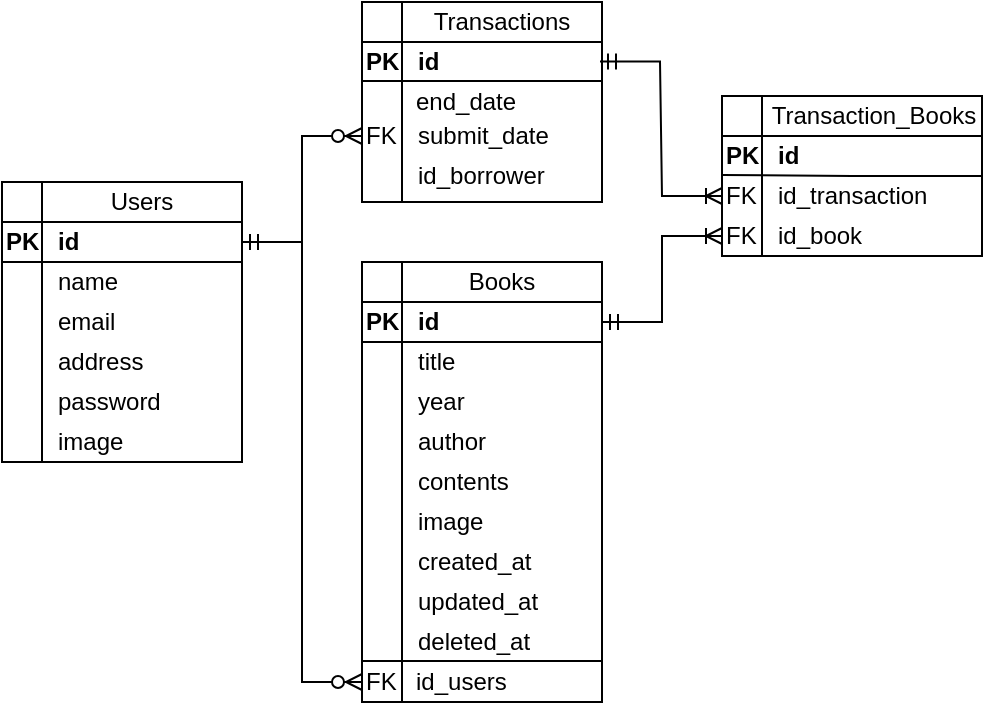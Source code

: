 <mxfile>
    <diagram name="Page-1" id="G9xICqinuXO-daj7mlqb">
        <mxGraphModel dx="566" dy="526" grid="1" gridSize="10" guides="1" tooltips="1" connect="1" arrows="1" fold="1" page="1" pageScale="1" pageWidth="850" pageHeight="1100" math="0" shadow="0">
            <root>
                <mxCell id="0"/>
                <mxCell id="1" parent="0"/>
                <mxCell id="5w37oeH6b676DkqFVIme-1" value="" style="shape=internalStorage;whiteSpace=wrap;html=1;backgroundOutline=1;" parent="1" vertex="1">
                    <mxGeometry x="40" y="150" width="120" height="140" as="geometry"/>
                </mxCell>
                <mxCell id="5w37oeH6b676DkqFVIme-2" value="Users" style="text;html=1;strokeColor=none;fillColor=none;align=center;verticalAlign=middle;whiteSpace=wrap;rounded=0;" parent="1" vertex="1">
                    <mxGeometry x="60" y="150" width="100" height="20" as="geometry"/>
                </mxCell>
                <mxCell id="5w37oeH6b676DkqFVIme-3" value="" style="shape=internalStorage;whiteSpace=wrap;html=1;backgroundOutline=1;" parent="1" vertex="1">
                    <mxGeometry x="220" y="190" width="120" height="220" as="geometry"/>
                </mxCell>
                <mxCell id="5w37oeH6b676DkqFVIme-4" value="Books" style="text;html=1;strokeColor=none;fillColor=none;align=center;verticalAlign=middle;whiteSpace=wrap;rounded=0;" parent="1" vertex="1">
                    <mxGeometry x="240" y="190" width="100" height="20" as="geometry"/>
                </mxCell>
                <mxCell id="5w37oeH6b676DkqFVIme-5" value="" style="shape=internalStorage;whiteSpace=wrap;html=1;backgroundOutline=1;" parent="1" vertex="1">
                    <mxGeometry x="220" y="60" width="120" height="100" as="geometry"/>
                </mxCell>
                <mxCell id="5w37oeH6b676DkqFVIme-6" value="Transactions" style="text;html=1;strokeColor=none;fillColor=none;align=center;verticalAlign=middle;whiteSpace=wrap;rounded=0;" parent="1" vertex="1">
                    <mxGeometry x="240" y="60" width="100" height="20" as="geometry"/>
                </mxCell>
                <mxCell id="5w37oeH6b676DkqFVIme-7" value="id" style="text;html=1;strokeColor=none;fillColor=none;align=left;verticalAlign=middle;whiteSpace=wrap;rounded=0;fontStyle=1" parent="1" vertex="1">
                    <mxGeometry x="66" y="170" width="94" height="20" as="geometry"/>
                </mxCell>
                <mxCell id="5w37oeH6b676DkqFVIme-10" value="name" style="text;html=1;strokeColor=none;fillColor=none;align=left;verticalAlign=middle;whiteSpace=wrap;rounded=0;" parent="1" vertex="1">
                    <mxGeometry x="66" y="190" width="94" height="20" as="geometry"/>
                </mxCell>
                <mxCell id="5w37oeH6b676DkqFVIme-11" value="email" style="text;html=1;strokeColor=none;fillColor=none;align=left;verticalAlign=middle;whiteSpace=wrap;rounded=0;" parent="1" vertex="1">
                    <mxGeometry x="66" y="210" width="94" height="20" as="geometry"/>
                </mxCell>
                <mxCell id="5w37oeH6b676DkqFVIme-12" value="password" style="text;html=1;strokeColor=none;fillColor=none;align=left;verticalAlign=middle;whiteSpace=wrap;rounded=0;" parent="1" vertex="1">
                    <mxGeometry x="66" y="250" width="94" height="20" as="geometry"/>
                </mxCell>
                <mxCell id="5w37oeH6b676DkqFVIme-13" value="address" style="text;html=1;strokeColor=none;fillColor=none;align=left;verticalAlign=middle;whiteSpace=wrap;rounded=0;" parent="1" vertex="1">
                    <mxGeometry x="66" y="230" width="94" height="20" as="geometry"/>
                </mxCell>
                <mxCell id="5w37oeH6b676DkqFVIme-14" value="id" style="text;html=1;strokeColor=none;fillColor=none;align=left;verticalAlign=middle;whiteSpace=wrap;rounded=0;fontStyle=1" parent="1" vertex="1">
                    <mxGeometry x="246" y="210" width="94" height="20" as="geometry"/>
                </mxCell>
                <mxCell id="5w37oeH6b676DkqFVIme-15" value="title" style="text;html=1;strokeColor=none;fillColor=none;align=left;verticalAlign=middle;whiteSpace=wrap;rounded=0;" parent="1" vertex="1">
                    <mxGeometry x="246" y="230" width="94" height="20" as="geometry"/>
                </mxCell>
                <mxCell id="5w37oeH6b676DkqFVIme-16" value="author" style="text;html=1;strokeColor=none;fillColor=none;align=left;verticalAlign=middle;whiteSpace=wrap;rounded=0;" parent="1" vertex="1">
                    <mxGeometry x="246" y="270" width="94" height="20" as="geometry"/>
                </mxCell>
                <mxCell id="5w37oeH6b676DkqFVIme-17" value="created_at" style="text;html=1;strokeColor=none;fillColor=none;align=left;verticalAlign=middle;whiteSpace=wrap;rounded=0;" parent="1" vertex="1">
                    <mxGeometry x="246" y="330" width="94" height="20" as="geometry"/>
                </mxCell>
                <mxCell id="5w37oeH6b676DkqFVIme-18" value="year" style="text;html=1;strokeColor=none;fillColor=none;align=left;verticalAlign=middle;whiteSpace=wrap;rounded=0;" parent="1" vertex="1">
                    <mxGeometry x="246" y="250" width="94" height="20" as="geometry"/>
                </mxCell>
                <mxCell id="5w37oeH6b676DkqFVIme-19" value="updated_at" style="text;html=1;strokeColor=none;fillColor=none;align=left;verticalAlign=middle;whiteSpace=wrap;rounded=0;" parent="1" vertex="1">
                    <mxGeometry x="246" y="350" width="94" height="20" as="geometry"/>
                </mxCell>
                <mxCell id="5w37oeH6b676DkqFVIme-20" value="deleted_at" style="text;html=1;strokeColor=none;fillColor=none;align=left;verticalAlign=middle;whiteSpace=wrap;rounded=0;" parent="1" vertex="1">
                    <mxGeometry x="246" y="370" width="94" height="20" as="geometry"/>
                </mxCell>
                <mxCell id="5w37oeH6b676DkqFVIme-21" value="id_users" style="text;html=1;strokeColor=none;fillColor=none;align=left;verticalAlign=middle;whiteSpace=wrap;rounded=0;" parent="1" vertex="1">
                    <mxGeometry x="245" y="390" width="94" height="20" as="geometry"/>
                </mxCell>
                <mxCell id="5w37oeH6b676DkqFVIme-22" value="contents" style="text;html=1;strokeColor=none;fillColor=none;align=left;verticalAlign=middle;whiteSpace=wrap;rounded=0;" parent="1" vertex="1">
                    <mxGeometry x="246" y="290" width="94" height="20" as="geometry"/>
                </mxCell>
                <mxCell id="5w37oeH6b676DkqFVIme-23" value="id" style="text;html=1;strokeColor=none;fillColor=none;align=left;verticalAlign=middle;whiteSpace=wrap;rounded=0;fontStyle=1" parent="1" vertex="1">
                    <mxGeometry x="246" y="80" width="94" height="20" as="geometry"/>
                </mxCell>
                <mxCell id="5w37oeH6b676DkqFVIme-28" value="image" style="text;html=1;strokeColor=none;fillColor=none;align=left;verticalAlign=middle;whiteSpace=wrap;rounded=0;" parent="1" vertex="1">
                    <mxGeometry x="66" y="270" width="94" height="20" as="geometry"/>
                </mxCell>
                <mxCell id="5w37oeH6b676DkqFVIme-29" value="image" style="text;html=1;strokeColor=none;fillColor=none;align=left;verticalAlign=middle;whiteSpace=wrap;rounded=0;" parent="1" vertex="1">
                    <mxGeometry x="246" y="310" width="94" height="20" as="geometry"/>
                </mxCell>
                <mxCell id="5w37oeH6b676DkqFVIme-30" value="&lt;div&gt;submit_date&lt;br&gt;&lt;/div&gt;" style="text;html=1;strokeColor=none;fillColor=none;align=left;verticalAlign=middle;whiteSpace=wrap;rounded=0;" parent="1" vertex="1">
                    <mxGeometry x="246" y="117" width="94" height="20" as="geometry"/>
                </mxCell>
                <mxCell id="5w37oeH6b676DkqFVIme-32" value="PK" style="text;html=1;strokeColor=none;fillColor=none;align=left;verticalAlign=middle;whiteSpace=wrap;rounded=0;fontStyle=1" parent="1" vertex="1">
                    <mxGeometry x="40" y="170" width="20" height="20" as="geometry"/>
                </mxCell>
                <mxCell id="5w37oeH6b676DkqFVIme-33" value="PK" style="text;html=1;strokeColor=none;fillColor=none;align=left;verticalAlign=middle;whiteSpace=wrap;rounded=0;fontStyle=1" parent="1" vertex="1">
                    <mxGeometry x="220" y="210" width="20" height="20" as="geometry"/>
                </mxCell>
                <mxCell id="5w37oeH6b676DkqFVIme-34" value="PK" style="text;html=1;strokeColor=none;fillColor=none;align=left;verticalAlign=middle;whiteSpace=wrap;rounded=0;fontStyle=1" parent="1" vertex="1">
                    <mxGeometry x="220" y="80" width="20" height="20" as="geometry"/>
                </mxCell>
                <mxCell id="5w37oeH6b676DkqFVIme-35" value="FK" style="text;html=1;strokeColor=none;fillColor=none;align=left;verticalAlign=middle;whiteSpace=wrap;rounded=0;" parent="1" vertex="1">
                    <mxGeometry x="220" y="390" width="20" height="20" as="geometry"/>
                </mxCell>
                <mxCell id="5w37oeH6b676DkqFVIme-37" value="FK" style="text;html=1;strokeColor=none;fillColor=none;align=left;verticalAlign=middle;whiteSpace=wrap;rounded=0;" parent="1" vertex="1">
                    <mxGeometry x="220" y="117" width="20" height="20" as="geometry"/>
                </mxCell>
                <mxCell id="faXq0JID8bgZHqzAQeFo-18" value="" style="endArrow=none;html=1;rounded=0;exitX=0;exitY=1;exitDx=0;exitDy=0;" parent="1" source="5w37oeH6b676DkqFVIme-32" edge="1">
                    <mxGeometry width="50" height="50" relative="1" as="geometry">
                        <mxPoint x="180" y="200" as="sourcePoint"/>
                        <mxPoint x="160" y="190" as="targetPoint"/>
                    </mxGeometry>
                </mxCell>
                <mxCell id="faXq0JID8bgZHqzAQeFo-21" value="" style="endArrow=none;html=1;rounded=0;exitX=0;exitY=1;exitDx=0;exitDy=0;" parent="1" edge="1">
                    <mxGeometry width="50" height="50" relative="1" as="geometry">
                        <mxPoint x="220" y="230" as="sourcePoint"/>
                        <mxPoint x="340" y="230" as="targetPoint"/>
                    </mxGeometry>
                </mxCell>
                <mxCell id="faXq0JID8bgZHqzAQeFo-22" value="" style="endArrow=none;html=1;rounded=0;exitX=0;exitY=1;exitDx=0;exitDy=0;" parent="1" edge="1">
                    <mxGeometry width="50" height="50" relative="1" as="geometry">
                        <mxPoint x="220" y="99.52" as="sourcePoint"/>
                        <mxPoint x="340" y="99.52" as="targetPoint"/>
                    </mxGeometry>
                </mxCell>
                <mxCell id="faXq0JID8bgZHqzAQeFo-23" value="" style="endArrow=none;html=1;rounded=0;exitX=0;exitY=1;exitDx=0;exitDy=0;" parent="1" edge="1">
                    <mxGeometry width="50" height="50" relative="1" as="geometry">
                        <mxPoint x="220" y="389.52" as="sourcePoint"/>
                        <mxPoint x="340" y="389.52" as="targetPoint"/>
                    </mxGeometry>
                </mxCell>
                <mxCell id="faXq0JID8bgZHqzAQeFo-25" value="" style="edgeStyle=entityRelationEdgeStyle;fontSize=12;html=1;endArrow=ERzeroToMany;startArrow=ERmandOne;rounded=0;exitX=1;exitY=0.5;exitDx=0;exitDy=0;entryX=0;entryY=0.5;entryDx=0;entryDy=0;" parent="1" source="5w37oeH6b676DkqFVIme-7" target="5w37oeH6b676DkqFVIme-35" edge="1">
                    <mxGeometry width="100" height="100" relative="1" as="geometry">
                        <mxPoint x="190" y="400" as="sourcePoint"/>
                        <mxPoint x="290" y="300" as="targetPoint"/>
                    </mxGeometry>
                </mxCell>
                <mxCell id="faXq0JID8bgZHqzAQeFo-26" value="" style="edgeStyle=entityRelationEdgeStyle;fontSize=12;html=1;endArrow=ERzeroToMany;startArrow=ERmandOne;rounded=0;entryX=0;entryY=0.5;entryDx=0;entryDy=0;exitX=1;exitY=0.5;exitDx=0;exitDy=0;" parent="1" source="5w37oeH6b676DkqFVIme-7" target="5w37oeH6b676DkqFVIme-37" edge="1">
                    <mxGeometry width="100" height="100" relative="1" as="geometry">
                        <mxPoint x="180" y="240" as="sourcePoint"/>
                        <mxPoint x="200" y="130" as="targetPoint"/>
                    </mxGeometry>
                </mxCell>
                <mxCell id="faXq0JID8bgZHqzAQeFo-27" value="" style="edgeStyle=entityRelationEdgeStyle;fontSize=12;html=1;endArrow=ERoneToMany;startArrow=ERmandOne;rounded=0;entryX=0;entryY=0.5;entryDx=0;entryDy=0;exitX=1;exitY=0.5;exitDx=0;exitDy=0;endFill=0;" parent="1" source="5w37oeH6b676DkqFVIme-14" target="8" edge="1">
                    <mxGeometry width="100" height="100" relative="1" as="geometry">
                        <mxPoint x="360" y="220" as="sourcePoint"/>
                        <mxPoint x="440" y="110" as="targetPoint"/>
                    </mxGeometry>
                </mxCell>
                <mxCell id="faXq0JID8bgZHqzAQeFo-28" value="end_date" style="text;html=1;strokeColor=none;fillColor=none;align=left;verticalAlign=middle;whiteSpace=wrap;rounded=0;" parent="1" vertex="1">
                    <mxGeometry x="245" y="100" width="94" height="20" as="geometry"/>
                </mxCell>
                <mxCell id="2" value="" style="shape=internalStorage;whiteSpace=wrap;html=1;backgroundOutline=1;" parent="1" vertex="1">
                    <mxGeometry x="400" y="107" width="130" height="80" as="geometry"/>
                </mxCell>
                <mxCell id="3" value="Transaction_Books" style="text;html=1;strokeColor=none;fillColor=none;align=center;verticalAlign=middle;whiteSpace=wrap;rounded=0;" parent="1" vertex="1">
                    <mxGeometry x="426" y="107" width="100" height="20" as="geometry"/>
                </mxCell>
                <mxCell id="4" value="id" style="text;html=1;strokeColor=none;fillColor=none;align=left;verticalAlign=middle;whiteSpace=wrap;rounded=0;fontStyle=1" parent="1" vertex="1">
                    <mxGeometry x="426" y="127" width="94" height="20" as="geometry"/>
                </mxCell>
                <mxCell id="5" value="id_book" style="text;html=1;strokeColor=none;fillColor=none;align=left;verticalAlign=middle;whiteSpace=wrap;rounded=0;" parent="1" vertex="1">
                    <mxGeometry x="426" y="167" width="94" height="20" as="geometry"/>
                </mxCell>
                <mxCell id="6" value="&lt;div&gt;id_transaction&lt;br&gt;&lt;/div&gt;" style="text;html=1;strokeColor=none;fillColor=none;align=left;verticalAlign=middle;whiteSpace=wrap;rounded=0;" parent="1" vertex="1">
                    <mxGeometry x="426" y="147" width="94" height="20" as="geometry"/>
                </mxCell>
                <mxCell id="7" value="PK" style="text;html=1;strokeColor=none;fillColor=none;align=left;verticalAlign=middle;whiteSpace=wrap;rounded=0;fontStyle=1" parent="1" vertex="1">
                    <mxGeometry x="400" y="127" width="20" height="20" as="geometry"/>
                </mxCell>
                <mxCell id="8" value="FK" style="text;html=1;strokeColor=none;fillColor=none;align=left;verticalAlign=middle;whiteSpace=wrap;rounded=0;" parent="1" vertex="1">
                    <mxGeometry x="400" y="167" width="20" height="20" as="geometry"/>
                </mxCell>
                <mxCell id="9" value="FK" style="text;html=1;strokeColor=none;fillColor=none;align=left;verticalAlign=middle;whiteSpace=wrap;rounded=0;" parent="1" vertex="1">
                    <mxGeometry x="400" y="147" width="20" height="20" as="geometry"/>
                </mxCell>
                <mxCell id="10" value="" style="endArrow=none;html=1;rounded=0;exitX=0;exitY=1;exitDx=0;exitDy=0;entryX=1;entryY=0.5;entryDx=0;entryDy=0;" parent="1" target="2" edge="1">
                    <mxGeometry width="50" height="50" relative="1" as="geometry">
                        <mxPoint x="400" y="146.52" as="sourcePoint"/>
                        <mxPoint x="520" y="146.52" as="targetPoint"/>
                        <Array as="points">
                            <mxPoint x="465" y="147"/>
                        </Array>
                    </mxGeometry>
                </mxCell>
                <mxCell id="12" value="" style="edgeStyle=entityRelationEdgeStyle;fontSize=12;html=1;endArrow=ERoneToMany;startArrow=ERmandOne;rounded=0;entryX=0;entryY=0.5;entryDx=0;entryDy=0;exitX=1;exitY=0.5;exitDx=0;exitDy=0;endFill=0;" parent="1" target="9" edge="1">
                    <mxGeometry width="100" height="100" relative="1" as="geometry">
                        <mxPoint x="339" y="89.71" as="sourcePoint"/>
                        <mxPoint x="389" y="89.71" as="targetPoint"/>
                    </mxGeometry>
                </mxCell>
                <mxCell id="13" value="&lt;div&gt;id_borrower&lt;br&gt;&lt;/div&gt;" style="text;html=1;strokeColor=none;fillColor=none;align=left;verticalAlign=middle;whiteSpace=wrap;rounded=0;" vertex="1" parent="1">
                    <mxGeometry x="246" y="137" width="94" height="20" as="geometry"/>
                </mxCell>
            </root>
        </mxGraphModel>
    </diagram>
</mxfile>